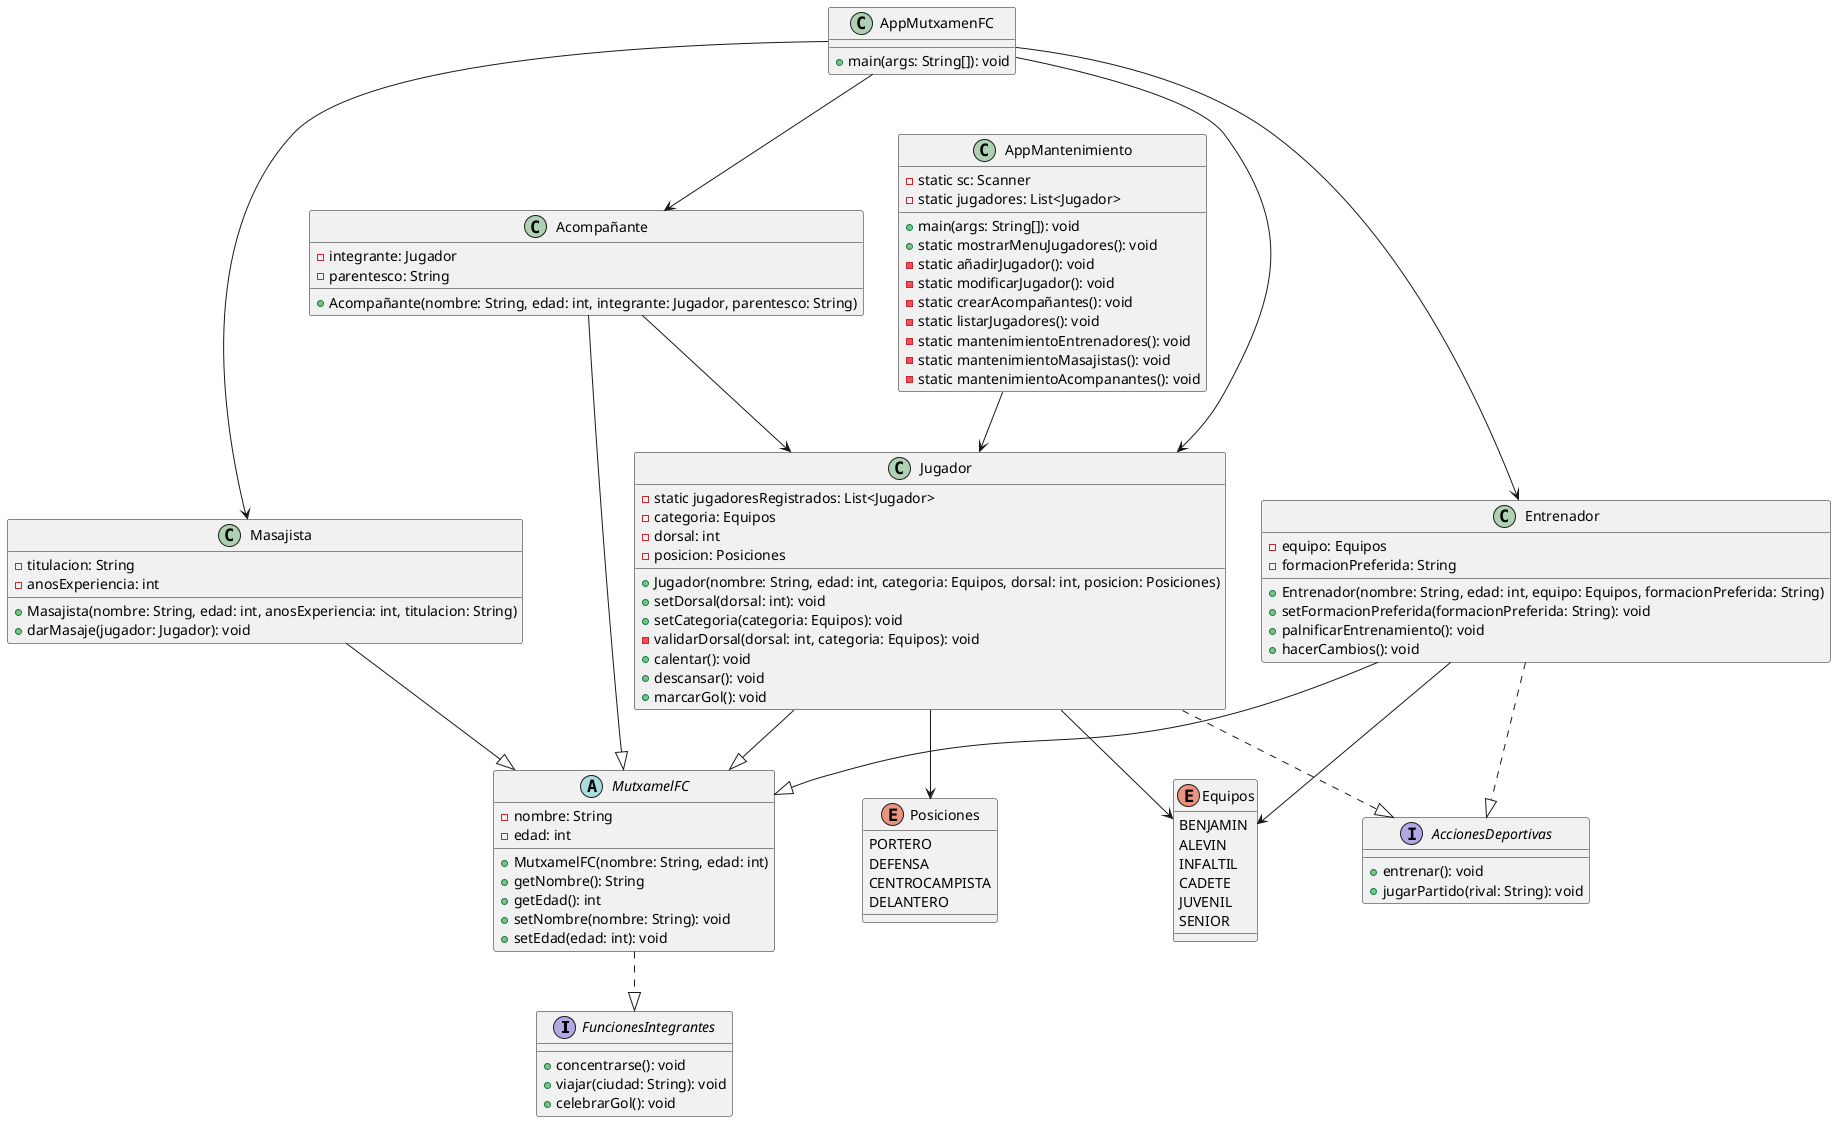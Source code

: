 @startuml MutxamelFC

' Interfaces
interface FuncionesIntegrantes {
  +concentrarse(): void
  +viajar(ciudad: String): void
  +celebrarGol(): void
}

interface AccionesDeportivas {
  +entrenar(): void
  +jugarPartido(rival: String): void
}

' Abstract class
abstract class MutxamelFC {
  -nombre: String
  -edad: int
  +MutxamelFC(nombre: String, edad: int)
  +getNombre(): String
  +getEdad(): int
  +setNombre(nombre: String): void
  +setEdad(edad: int): void
}

' Classes
class Jugador {
  -static jugadoresRegistrados: List<Jugador>
  -categoria: Equipos
  -dorsal: int
  -posicion: Posiciones
  +Jugador(nombre: String, edad: int, categoria: Equipos, dorsal: int, posicion: Posiciones)
  +setDorsal(dorsal: int): void
  +setCategoria(categoria: Equipos): void
  -validarDorsal(dorsal: int, categoria: Equipos): void
  +calentar(): void
  +descansar(): void
  +marcarGol(): void
}

class Entrenador {
  -equipo: Equipos
  -formacionPreferida: String
  +Entrenador(nombre: String, edad: int, equipo: Equipos, formacionPreferida: String)
  +setFormacionPreferida(formacionPreferida: String): void
  +palnificarEntrenamiento(): void
  +hacerCambios(): void
}

class Masajista {
  -titulacion: String
  -anosExperiencia: int
  +Masajista(nombre: String, edad: int, anosExperiencia: int, titulacion: String)
  +darMasaje(jugador: Jugador): void
}

class Acompañante {
  -integrante: Jugador
  -parentesco: String
  +Acompañante(nombre: String, edad: int, integrante: Jugador, parentesco: String)
}

' Enums
enum Equipos {
  BENJAMIN
  ALEVIN
  INFALTIL
  CADETE
  JUVENIL
  SENIOR
}

enum Posiciones {
  PORTERO
  DEFENSA
  CENTROCAMPISTA
  DELANTERO
}

' Applications
class AppMutxamenFC {
  +main(args: String[]): void
}

class AppMantenimiento {
  -static sc: Scanner
  -static jugadores: List<Jugador>
  +main(args: String[]): void
  +static mostrarMenuJugadores(): void
  -static añadirJugador(): void
  -static modificarJugador(): void
  -static crearAcompañantes(): void
  -static listarJugadores(): void
  -static mantenimientoEntrenadores(): void
  -static mantenimientoMasajistas(): void
  -static mantenimientoAcompanantes(): void
}

' Relationships
MutxamelFC ..|> FuncionesIntegrantes
Jugador --|> MutxamelFC
Jugador ..|> AccionesDeportivas
Entrenador --|> MutxamelFC
Entrenador ..|> AccionesDeportivas
Masajista --|> MutxamelFC
Acompañante --|> MutxamelFC

Jugador --> Equipos
Jugador --> Posiciones
Entrenador --> Equipos
Acompañante --> Jugador

AppMantenimiento --> Jugador
AppMutxamenFC --> Jugador
AppMutxamenFC --> Entrenador
AppMutxamenFC --> Masajista
AppMutxamenFC --> Acompañante

@enduml